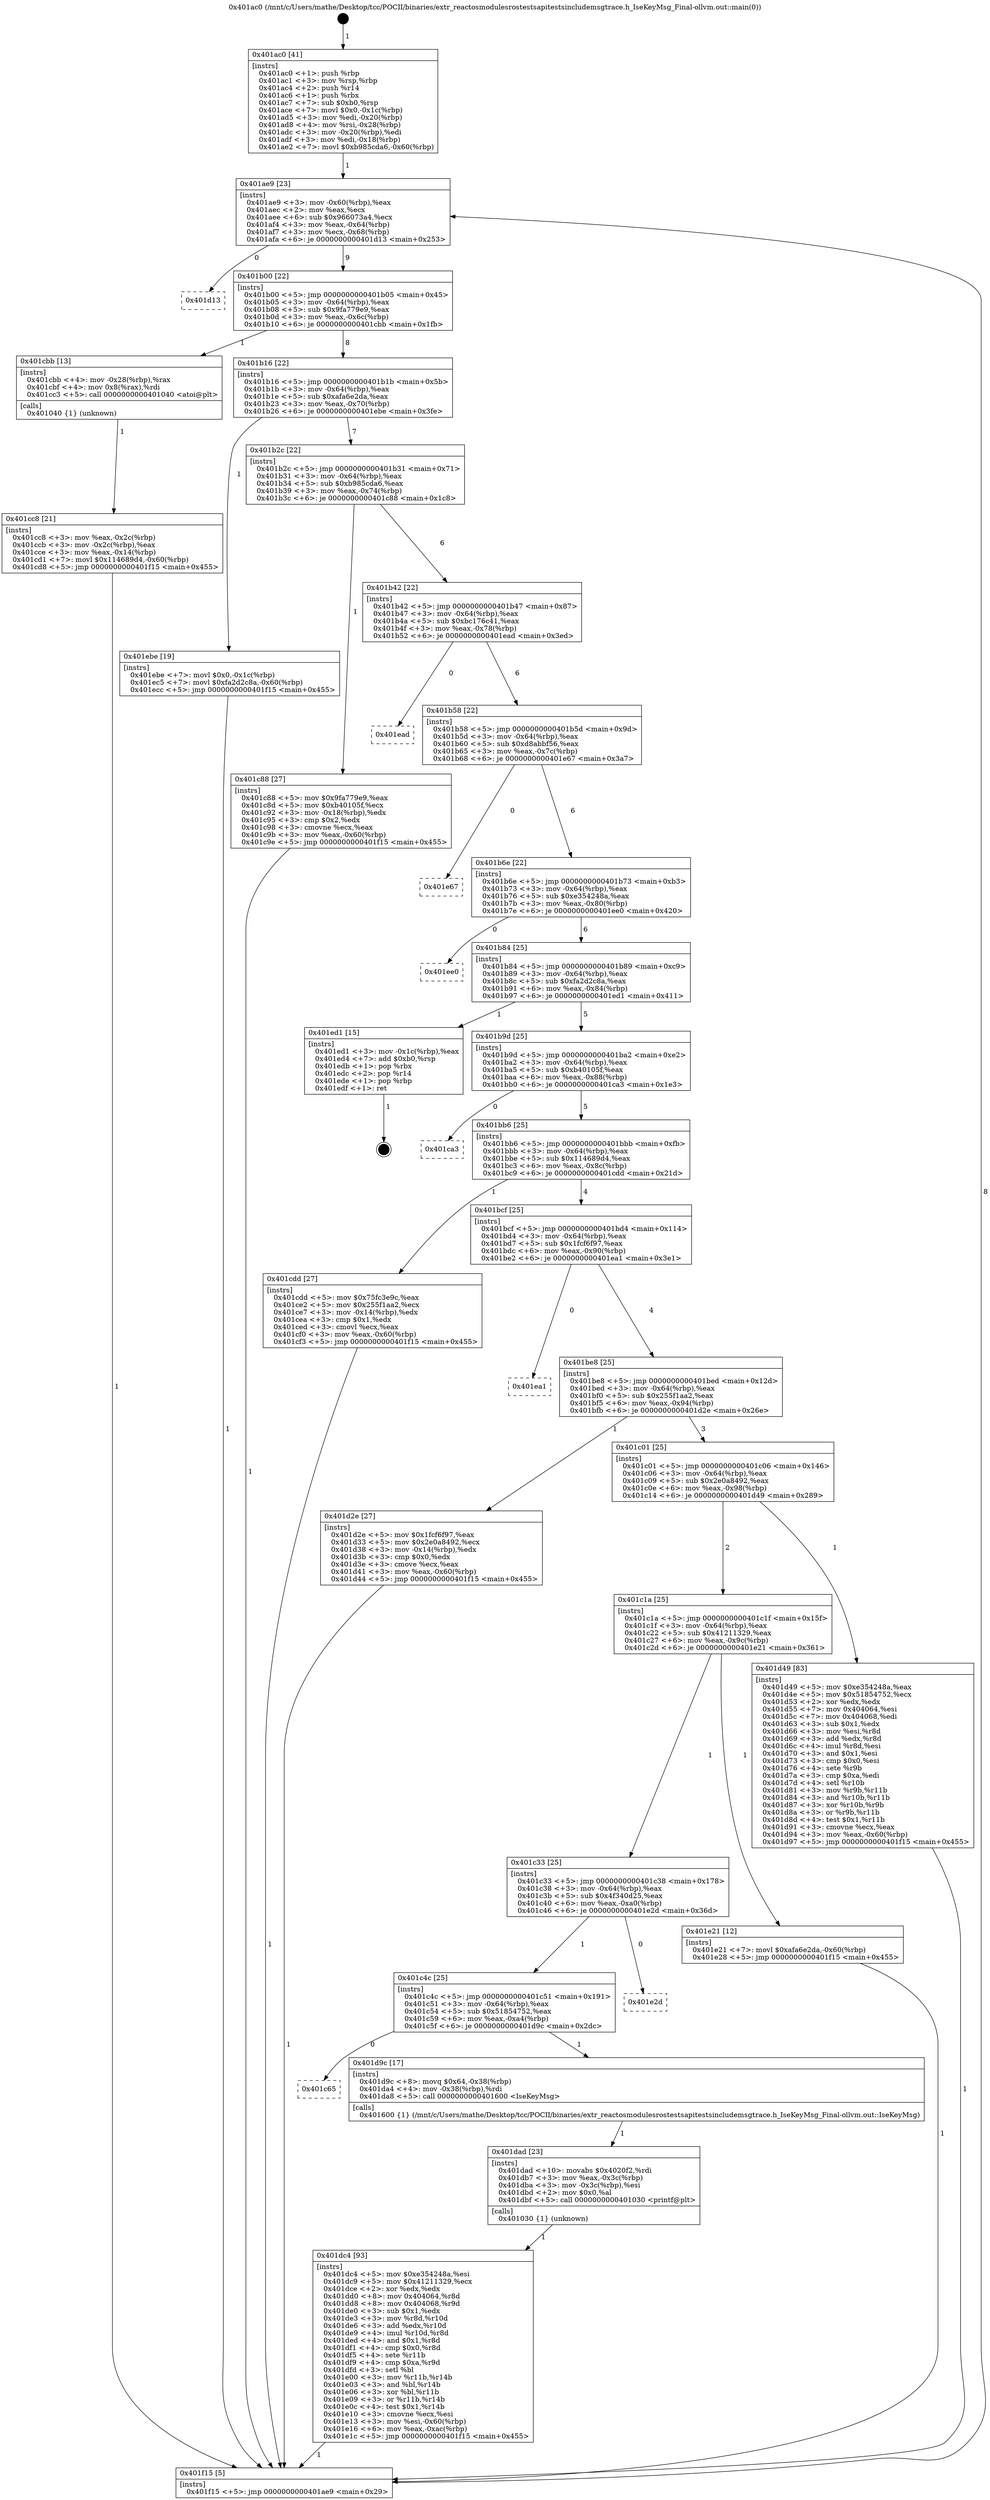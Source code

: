 digraph "0x401ac0" {
  label = "0x401ac0 (/mnt/c/Users/mathe/Desktop/tcc/POCII/binaries/extr_reactosmodulesrostestsapitestsincludemsgtrace.h_IseKeyMsg_Final-ollvm.out::main(0))"
  labelloc = "t"
  node[shape=record]

  Entry [label="",width=0.3,height=0.3,shape=circle,fillcolor=black,style=filled]
  "0x401ae9" [label="{
     0x401ae9 [23]\l
     | [instrs]\l
     &nbsp;&nbsp;0x401ae9 \<+3\>: mov -0x60(%rbp),%eax\l
     &nbsp;&nbsp;0x401aec \<+2\>: mov %eax,%ecx\l
     &nbsp;&nbsp;0x401aee \<+6\>: sub $0x966073a4,%ecx\l
     &nbsp;&nbsp;0x401af4 \<+3\>: mov %eax,-0x64(%rbp)\l
     &nbsp;&nbsp;0x401af7 \<+3\>: mov %ecx,-0x68(%rbp)\l
     &nbsp;&nbsp;0x401afa \<+6\>: je 0000000000401d13 \<main+0x253\>\l
  }"]
  "0x401d13" [label="{
     0x401d13\l
  }", style=dashed]
  "0x401b00" [label="{
     0x401b00 [22]\l
     | [instrs]\l
     &nbsp;&nbsp;0x401b00 \<+5\>: jmp 0000000000401b05 \<main+0x45\>\l
     &nbsp;&nbsp;0x401b05 \<+3\>: mov -0x64(%rbp),%eax\l
     &nbsp;&nbsp;0x401b08 \<+5\>: sub $0x9fa779e9,%eax\l
     &nbsp;&nbsp;0x401b0d \<+3\>: mov %eax,-0x6c(%rbp)\l
     &nbsp;&nbsp;0x401b10 \<+6\>: je 0000000000401cbb \<main+0x1fb\>\l
  }"]
  Exit [label="",width=0.3,height=0.3,shape=circle,fillcolor=black,style=filled,peripheries=2]
  "0x401cbb" [label="{
     0x401cbb [13]\l
     | [instrs]\l
     &nbsp;&nbsp;0x401cbb \<+4\>: mov -0x28(%rbp),%rax\l
     &nbsp;&nbsp;0x401cbf \<+4\>: mov 0x8(%rax),%rdi\l
     &nbsp;&nbsp;0x401cc3 \<+5\>: call 0000000000401040 \<atoi@plt\>\l
     | [calls]\l
     &nbsp;&nbsp;0x401040 \{1\} (unknown)\l
  }"]
  "0x401b16" [label="{
     0x401b16 [22]\l
     | [instrs]\l
     &nbsp;&nbsp;0x401b16 \<+5\>: jmp 0000000000401b1b \<main+0x5b\>\l
     &nbsp;&nbsp;0x401b1b \<+3\>: mov -0x64(%rbp),%eax\l
     &nbsp;&nbsp;0x401b1e \<+5\>: sub $0xafa6e2da,%eax\l
     &nbsp;&nbsp;0x401b23 \<+3\>: mov %eax,-0x70(%rbp)\l
     &nbsp;&nbsp;0x401b26 \<+6\>: je 0000000000401ebe \<main+0x3fe\>\l
  }"]
  "0x401dc4" [label="{
     0x401dc4 [93]\l
     | [instrs]\l
     &nbsp;&nbsp;0x401dc4 \<+5\>: mov $0xe354248a,%esi\l
     &nbsp;&nbsp;0x401dc9 \<+5\>: mov $0x41211329,%ecx\l
     &nbsp;&nbsp;0x401dce \<+2\>: xor %edx,%edx\l
     &nbsp;&nbsp;0x401dd0 \<+8\>: mov 0x404064,%r8d\l
     &nbsp;&nbsp;0x401dd8 \<+8\>: mov 0x404068,%r9d\l
     &nbsp;&nbsp;0x401de0 \<+3\>: sub $0x1,%edx\l
     &nbsp;&nbsp;0x401de3 \<+3\>: mov %r8d,%r10d\l
     &nbsp;&nbsp;0x401de6 \<+3\>: add %edx,%r10d\l
     &nbsp;&nbsp;0x401de9 \<+4\>: imul %r10d,%r8d\l
     &nbsp;&nbsp;0x401ded \<+4\>: and $0x1,%r8d\l
     &nbsp;&nbsp;0x401df1 \<+4\>: cmp $0x0,%r8d\l
     &nbsp;&nbsp;0x401df5 \<+4\>: sete %r11b\l
     &nbsp;&nbsp;0x401df9 \<+4\>: cmp $0xa,%r9d\l
     &nbsp;&nbsp;0x401dfd \<+3\>: setl %bl\l
     &nbsp;&nbsp;0x401e00 \<+3\>: mov %r11b,%r14b\l
     &nbsp;&nbsp;0x401e03 \<+3\>: and %bl,%r14b\l
     &nbsp;&nbsp;0x401e06 \<+3\>: xor %bl,%r11b\l
     &nbsp;&nbsp;0x401e09 \<+3\>: or %r11b,%r14b\l
     &nbsp;&nbsp;0x401e0c \<+4\>: test $0x1,%r14b\l
     &nbsp;&nbsp;0x401e10 \<+3\>: cmovne %ecx,%esi\l
     &nbsp;&nbsp;0x401e13 \<+3\>: mov %esi,-0x60(%rbp)\l
     &nbsp;&nbsp;0x401e16 \<+6\>: mov %eax,-0xac(%rbp)\l
     &nbsp;&nbsp;0x401e1c \<+5\>: jmp 0000000000401f15 \<main+0x455\>\l
  }"]
  "0x401ebe" [label="{
     0x401ebe [19]\l
     | [instrs]\l
     &nbsp;&nbsp;0x401ebe \<+7\>: movl $0x0,-0x1c(%rbp)\l
     &nbsp;&nbsp;0x401ec5 \<+7\>: movl $0xfa2d2c8a,-0x60(%rbp)\l
     &nbsp;&nbsp;0x401ecc \<+5\>: jmp 0000000000401f15 \<main+0x455\>\l
  }"]
  "0x401b2c" [label="{
     0x401b2c [22]\l
     | [instrs]\l
     &nbsp;&nbsp;0x401b2c \<+5\>: jmp 0000000000401b31 \<main+0x71\>\l
     &nbsp;&nbsp;0x401b31 \<+3\>: mov -0x64(%rbp),%eax\l
     &nbsp;&nbsp;0x401b34 \<+5\>: sub $0xb985cda6,%eax\l
     &nbsp;&nbsp;0x401b39 \<+3\>: mov %eax,-0x74(%rbp)\l
     &nbsp;&nbsp;0x401b3c \<+6\>: je 0000000000401c88 \<main+0x1c8\>\l
  }"]
  "0x401dad" [label="{
     0x401dad [23]\l
     | [instrs]\l
     &nbsp;&nbsp;0x401dad \<+10\>: movabs $0x4020f2,%rdi\l
     &nbsp;&nbsp;0x401db7 \<+3\>: mov %eax,-0x3c(%rbp)\l
     &nbsp;&nbsp;0x401dba \<+3\>: mov -0x3c(%rbp),%esi\l
     &nbsp;&nbsp;0x401dbd \<+2\>: mov $0x0,%al\l
     &nbsp;&nbsp;0x401dbf \<+5\>: call 0000000000401030 \<printf@plt\>\l
     | [calls]\l
     &nbsp;&nbsp;0x401030 \{1\} (unknown)\l
  }"]
  "0x401c88" [label="{
     0x401c88 [27]\l
     | [instrs]\l
     &nbsp;&nbsp;0x401c88 \<+5\>: mov $0x9fa779e9,%eax\l
     &nbsp;&nbsp;0x401c8d \<+5\>: mov $0xb40105f,%ecx\l
     &nbsp;&nbsp;0x401c92 \<+3\>: mov -0x18(%rbp),%edx\l
     &nbsp;&nbsp;0x401c95 \<+3\>: cmp $0x2,%edx\l
     &nbsp;&nbsp;0x401c98 \<+3\>: cmovne %ecx,%eax\l
     &nbsp;&nbsp;0x401c9b \<+3\>: mov %eax,-0x60(%rbp)\l
     &nbsp;&nbsp;0x401c9e \<+5\>: jmp 0000000000401f15 \<main+0x455\>\l
  }"]
  "0x401b42" [label="{
     0x401b42 [22]\l
     | [instrs]\l
     &nbsp;&nbsp;0x401b42 \<+5\>: jmp 0000000000401b47 \<main+0x87\>\l
     &nbsp;&nbsp;0x401b47 \<+3\>: mov -0x64(%rbp),%eax\l
     &nbsp;&nbsp;0x401b4a \<+5\>: sub $0xbc176c41,%eax\l
     &nbsp;&nbsp;0x401b4f \<+3\>: mov %eax,-0x78(%rbp)\l
     &nbsp;&nbsp;0x401b52 \<+6\>: je 0000000000401ead \<main+0x3ed\>\l
  }"]
  "0x401f15" [label="{
     0x401f15 [5]\l
     | [instrs]\l
     &nbsp;&nbsp;0x401f15 \<+5\>: jmp 0000000000401ae9 \<main+0x29\>\l
  }"]
  "0x401ac0" [label="{
     0x401ac0 [41]\l
     | [instrs]\l
     &nbsp;&nbsp;0x401ac0 \<+1\>: push %rbp\l
     &nbsp;&nbsp;0x401ac1 \<+3\>: mov %rsp,%rbp\l
     &nbsp;&nbsp;0x401ac4 \<+2\>: push %r14\l
     &nbsp;&nbsp;0x401ac6 \<+1\>: push %rbx\l
     &nbsp;&nbsp;0x401ac7 \<+7\>: sub $0xb0,%rsp\l
     &nbsp;&nbsp;0x401ace \<+7\>: movl $0x0,-0x1c(%rbp)\l
     &nbsp;&nbsp;0x401ad5 \<+3\>: mov %edi,-0x20(%rbp)\l
     &nbsp;&nbsp;0x401ad8 \<+4\>: mov %rsi,-0x28(%rbp)\l
     &nbsp;&nbsp;0x401adc \<+3\>: mov -0x20(%rbp),%edi\l
     &nbsp;&nbsp;0x401adf \<+3\>: mov %edi,-0x18(%rbp)\l
     &nbsp;&nbsp;0x401ae2 \<+7\>: movl $0xb985cda6,-0x60(%rbp)\l
  }"]
  "0x401cc8" [label="{
     0x401cc8 [21]\l
     | [instrs]\l
     &nbsp;&nbsp;0x401cc8 \<+3\>: mov %eax,-0x2c(%rbp)\l
     &nbsp;&nbsp;0x401ccb \<+3\>: mov -0x2c(%rbp),%eax\l
     &nbsp;&nbsp;0x401cce \<+3\>: mov %eax,-0x14(%rbp)\l
     &nbsp;&nbsp;0x401cd1 \<+7\>: movl $0x114689d4,-0x60(%rbp)\l
     &nbsp;&nbsp;0x401cd8 \<+5\>: jmp 0000000000401f15 \<main+0x455\>\l
  }"]
  "0x401c65" [label="{
     0x401c65\l
  }", style=dashed]
  "0x401ead" [label="{
     0x401ead\l
  }", style=dashed]
  "0x401b58" [label="{
     0x401b58 [22]\l
     | [instrs]\l
     &nbsp;&nbsp;0x401b58 \<+5\>: jmp 0000000000401b5d \<main+0x9d\>\l
     &nbsp;&nbsp;0x401b5d \<+3\>: mov -0x64(%rbp),%eax\l
     &nbsp;&nbsp;0x401b60 \<+5\>: sub $0xd8abbf56,%eax\l
     &nbsp;&nbsp;0x401b65 \<+3\>: mov %eax,-0x7c(%rbp)\l
     &nbsp;&nbsp;0x401b68 \<+6\>: je 0000000000401e67 \<main+0x3a7\>\l
  }"]
  "0x401d9c" [label="{
     0x401d9c [17]\l
     | [instrs]\l
     &nbsp;&nbsp;0x401d9c \<+8\>: movq $0x64,-0x38(%rbp)\l
     &nbsp;&nbsp;0x401da4 \<+4\>: mov -0x38(%rbp),%rdi\l
     &nbsp;&nbsp;0x401da8 \<+5\>: call 0000000000401600 \<IseKeyMsg\>\l
     | [calls]\l
     &nbsp;&nbsp;0x401600 \{1\} (/mnt/c/Users/mathe/Desktop/tcc/POCII/binaries/extr_reactosmodulesrostestsapitestsincludemsgtrace.h_IseKeyMsg_Final-ollvm.out::IseKeyMsg)\l
  }"]
  "0x401e67" [label="{
     0x401e67\l
  }", style=dashed]
  "0x401b6e" [label="{
     0x401b6e [22]\l
     | [instrs]\l
     &nbsp;&nbsp;0x401b6e \<+5\>: jmp 0000000000401b73 \<main+0xb3\>\l
     &nbsp;&nbsp;0x401b73 \<+3\>: mov -0x64(%rbp),%eax\l
     &nbsp;&nbsp;0x401b76 \<+5\>: sub $0xe354248a,%eax\l
     &nbsp;&nbsp;0x401b7b \<+3\>: mov %eax,-0x80(%rbp)\l
     &nbsp;&nbsp;0x401b7e \<+6\>: je 0000000000401ee0 \<main+0x420\>\l
  }"]
  "0x401c4c" [label="{
     0x401c4c [25]\l
     | [instrs]\l
     &nbsp;&nbsp;0x401c4c \<+5\>: jmp 0000000000401c51 \<main+0x191\>\l
     &nbsp;&nbsp;0x401c51 \<+3\>: mov -0x64(%rbp),%eax\l
     &nbsp;&nbsp;0x401c54 \<+5\>: sub $0x51854752,%eax\l
     &nbsp;&nbsp;0x401c59 \<+6\>: mov %eax,-0xa4(%rbp)\l
     &nbsp;&nbsp;0x401c5f \<+6\>: je 0000000000401d9c \<main+0x2dc\>\l
  }"]
  "0x401ee0" [label="{
     0x401ee0\l
  }", style=dashed]
  "0x401b84" [label="{
     0x401b84 [25]\l
     | [instrs]\l
     &nbsp;&nbsp;0x401b84 \<+5\>: jmp 0000000000401b89 \<main+0xc9\>\l
     &nbsp;&nbsp;0x401b89 \<+3\>: mov -0x64(%rbp),%eax\l
     &nbsp;&nbsp;0x401b8c \<+5\>: sub $0xfa2d2c8a,%eax\l
     &nbsp;&nbsp;0x401b91 \<+6\>: mov %eax,-0x84(%rbp)\l
     &nbsp;&nbsp;0x401b97 \<+6\>: je 0000000000401ed1 \<main+0x411\>\l
  }"]
  "0x401e2d" [label="{
     0x401e2d\l
  }", style=dashed]
  "0x401ed1" [label="{
     0x401ed1 [15]\l
     | [instrs]\l
     &nbsp;&nbsp;0x401ed1 \<+3\>: mov -0x1c(%rbp),%eax\l
     &nbsp;&nbsp;0x401ed4 \<+7\>: add $0xb0,%rsp\l
     &nbsp;&nbsp;0x401edb \<+1\>: pop %rbx\l
     &nbsp;&nbsp;0x401edc \<+2\>: pop %r14\l
     &nbsp;&nbsp;0x401ede \<+1\>: pop %rbp\l
     &nbsp;&nbsp;0x401edf \<+1\>: ret\l
  }"]
  "0x401b9d" [label="{
     0x401b9d [25]\l
     | [instrs]\l
     &nbsp;&nbsp;0x401b9d \<+5\>: jmp 0000000000401ba2 \<main+0xe2\>\l
     &nbsp;&nbsp;0x401ba2 \<+3\>: mov -0x64(%rbp),%eax\l
     &nbsp;&nbsp;0x401ba5 \<+5\>: sub $0xb40105f,%eax\l
     &nbsp;&nbsp;0x401baa \<+6\>: mov %eax,-0x88(%rbp)\l
     &nbsp;&nbsp;0x401bb0 \<+6\>: je 0000000000401ca3 \<main+0x1e3\>\l
  }"]
  "0x401c33" [label="{
     0x401c33 [25]\l
     | [instrs]\l
     &nbsp;&nbsp;0x401c33 \<+5\>: jmp 0000000000401c38 \<main+0x178\>\l
     &nbsp;&nbsp;0x401c38 \<+3\>: mov -0x64(%rbp),%eax\l
     &nbsp;&nbsp;0x401c3b \<+5\>: sub $0x4f340d25,%eax\l
     &nbsp;&nbsp;0x401c40 \<+6\>: mov %eax,-0xa0(%rbp)\l
     &nbsp;&nbsp;0x401c46 \<+6\>: je 0000000000401e2d \<main+0x36d\>\l
  }"]
  "0x401ca3" [label="{
     0x401ca3\l
  }", style=dashed]
  "0x401bb6" [label="{
     0x401bb6 [25]\l
     | [instrs]\l
     &nbsp;&nbsp;0x401bb6 \<+5\>: jmp 0000000000401bbb \<main+0xfb\>\l
     &nbsp;&nbsp;0x401bbb \<+3\>: mov -0x64(%rbp),%eax\l
     &nbsp;&nbsp;0x401bbe \<+5\>: sub $0x114689d4,%eax\l
     &nbsp;&nbsp;0x401bc3 \<+6\>: mov %eax,-0x8c(%rbp)\l
     &nbsp;&nbsp;0x401bc9 \<+6\>: je 0000000000401cdd \<main+0x21d\>\l
  }"]
  "0x401e21" [label="{
     0x401e21 [12]\l
     | [instrs]\l
     &nbsp;&nbsp;0x401e21 \<+7\>: movl $0xafa6e2da,-0x60(%rbp)\l
     &nbsp;&nbsp;0x401e28 \<+5\>: jmp 0000000000401f15 \<main+0x455\>\l
  }"]
  "0x401cdd" [label="{
     0x401cdd [27]\l
     | [instrs]\l
     &nbsp;&nbsp;0x401cdd \<+5\>: mov $0x75fc3e9c,%eax\l
     &nbsp;&nbsp;0x401ce2 \<+5\>: mov $0x255f1aa2,%ecx\l
     &nbsp;&nbsp;0x401ce7 \<+3\>: mov -0x14(%rbp),%edx\l
     &nbsp;&nbsp;0x401cea \<+3\>: cmp $0x1,%edx\l
     &nbsp;&nbsp;0x401ced \<+3\>: cmovl %ecx,%eax\l
     &nbsp;&nbsp;0x401cf0 \<+3\>: mov %eax,-0x60(%rbp)\l
     &nbsp;&nbsp;0x401cf3 \<+5\>: jmp 0000000000401f15 \<main+0x455\>\l
  }"]
  "0x401bcf" [label="{
     0x401bcf [25]\l
     | [instrs]\l
     &nbsp;&nbsp;0x401bcf \<+5\>: jmp 0000000000401bd4 \<main+0x114\>\l
     &nbsp;&nbsp;0x401bd4 \<+3\>: mov -0x64(%rbp),%eax\l
     &nbsp;&nbsp;0x401bd7 \<+5\>: sub $0x1fcf6f97,%eax\l
     &nbsp;&nbsp;0x401bdc \<+6\>: mov %eax,-0x90(%rbp)\l
     &nbsp;&nbsp;0x401be2 \<+6\>: je 0000000000401ea1 \<main+0x3e1\>\l
  }"]
  "0x401c1a" [label="{
     0x401c1a [25]\l
     | [instrs]\l
     &nbsp;&nbsp;0x401c1a \<+5\>: jmp 0000000000401c1f \<main+0x15f\>\l
     &nbsp;&nbsp;0x401c1f \<+3\>: mov -0x64(%rbp),%eax\l
     &nbsp;&nbsp;0x401c22 \<+5\>: sub $0x41211329,%eax\l
     &nbsp;&nbsp;0x401c27 \<+6\>: mov %eax,-0x9c(%rbp)\l
     &nbsp;&nbsp;0x401c2d \<+6\>: je 0000000000401e21 \<main+0x361\>\l
  }"]
  "0x401ea1" [label="{
     0x401ea1\l
  }", style=dashed]
  "0x401be8" [label="{
     0x401be8 [25]\l
     | [instrs]\l
     &nbsp;&nbsp;0x401be8 \<+5\>: jmp 0000000000401bed \<main+0x12d\>\l
     &nbsp;&nbsp;0x401bed \<+3\>: mov -0x64(%rbp),%eax\l
     &nbsp;&nbsp;0x401bf0 \<+5\>: sub $0x255f1aa2,%eax\l
     &nbsp;&nbsp;0x401bf5 \<+6\>: mov %eax,-0x94(%rbp)\l
     &nbsp;&nbsp;0x401bfb \<+6\>: je 0000000000401d2e \<main+0x26e\>\l
  }"]
  "0x401d49" [label="{
     0x401d49 [83]\l
     | [instrs]\l
     &nbsp;&nbsp;0x401d49 \<+5\>: mov $0xe354248a,%eax\l
     &nbsp;&nbsp;0x401d4e \<+5\>: mov $0x51854752,%ecx\l
     &nbsp;&nbsp;0x401d53 \<+2\>: xor %edx,%edx\l
     &nbsp;&nbsp;0x401d55 \<+7\>: mov 0x404064,%esi\l
     &nbsp;&nbsp;0x401d5c \<+7\>: mov 0x404068,%edi\l
     &nbsp;&nbsp;0x401d63 \<+3\>: sub $0x1,%edx\l
     &nbsp;&nbsp;0x401d66 \<+3\>: mov %esi,%r8d\l
     &nbsp;&nbsp;0x401d69 \<+3\>: add %edx,%r8d\l
     &nbsp;&nbsp;0x401d6c \<+4\>: imul %r8d,%esi\l
     &nbsp;&nbsp;0x401d70 \<+3\>: and $0x1,%esi\l
     &nbsp;&nbsp;0x401d73 \<+3\>: cmp $0x0,%esi\l
     &nbsp;&nbsp;0x401d76 \<+4\>: sete %r9b\l
     &nbsp;&nbsp;0x401d7a \<+3\>: cmp $0xa,%edi\l
     &nbsp;&nbsp;0x401d7d \<+4\>: setl %r10b\l
     &nbsp;&nbsp;0x401d81 \<+3\>: mov %r9b,%r11b\l
     &nbsp;&nbsp;0x401d84 \<+3\>: and %r10b,%r11b\l
     &nbsp;&nbsp;0x401d87 \<+3\>: xor %r10b,%r9b\l
     &nbsp;&nbsp;0x401d8a \<+3\>: or %r9b,%r11b\l
     &nbsp;&nbsp;0x401d8d \<+4\>: test $0x1,%r11b\l
     &nbsp;&nbsp;0x401d91 \<+3\>: cmovne %ecx,%eax\l
     &nbsp;&nbsp;0x401d94 \<+3\>: mov %eax,-0x60(%rbp)\l
     &nbsp;&nbsp;0x401d97 \<+5\>: jmp 0000000000401f15 \<main+0x455\>\l
  }"]
  "0x401d2e" [label="{
     0x401d2e [27]\l
     | [instrs]\l
     &nbsp;&nbsp;0x401d2e \<+5\>: mov $0x1fcf6f97,%eax\l
     &nbsp;&nbsp;0x401d33 \<+5\>: mov $0x2e0a8492,%ecx\l
     &nbsp;&nbsp;0x401d38 \<+3\>: mov -0x14(%rbp),%edx\l
     &nbsp;&nbsp;0x401d3b \<+3\>: cmp $0x0,%edx\l
     &nbsp;&nbsp;0x401d3e \<+3\>: cmove %ecx,%eax\l
     &nbsp;&nbsp;0x401d41 \<+3\>: mov %eax,-0x60(%rbp)\l
     &nbsp;&nbsp;0x401d44 \<+5\>: jmp 0000000000401f15 \<main+0x455\>\l
  }"]
  "0x401c01" [label="{
     0x401c01 [25]\l
     | [instrs]\l
     &nbsp;&nbsp;0x401c01 \<+5\>: jmp 0000000000401c06 \<main+0x146\>\l
     &nbsp;&nbsp;0x401c06 \<+3\>: mov -0x64(%rbp),%eax\l
     &nbsp;&nbsp;0x401c09 \<+5\>: sub $0x2e0a8492,%eax\l
     &nbsp;&nbsp;0x401c0e \<+6\>: mov %eax,-0x98(%rbp)\l
     &nbsp;&nbsp;0x401c14 \<+6\>: je 0000000000401d49 \<main+0x289\>\l
  }"]
  Entry -> "0x401ac0" [label=" 1"]
  "0x401ae9" -> "0x401d13" [label=" 0"]
  "0x401ae9" -> "0x401b00" [label=" 9"]
  "0x401ed1" -> Exit [label=" 1"]
  "0x401b00" -> "0x401cbb" [label=" 1"]
  "0x401b00" -> "0x401b16" [label=" 8"]
  "0x401ebe" -> "0x401f15" [label=" 1"]
  "0x401b16" -> "0x401ebe" [label=" 1"]
  "0x401b16" -> "0x401b2c" [label=" 7"]
  "0x401e21" -> "0x401f15" [label=" 1"]
  "0x401b2c" -> "0x401c88" [label=" 1"]
  "0x401b2c" -> "0x401b42" [label=" 6"]
  "0x401c88" -> "0x401f15" [label=" 1"]
  "0x401ac0" -> "0x401ae9" [label=" 1"]
  "0x401f15" -> "0x401ae9" [label=" 8"]
  "0x401cbb" -> "0x401cc8" [label=" 1"]
  "0x401cc8" -> "0x401f15" [label=" 1"]
  "0x401dc4" -> "0x401f15" [label=" 1"]
  "0x401b42" -> "0x401ead" [label=" 0"]
  "0x401b42" -> "0x401b58" [label=" 6"]
  "0x401dad" -> "0x401dc4" [label=" 1"]
  "0x401b58" -> "0x401e67" [label=" 0"]
  "0x401b58" -> "0x401b6e" [label=" 6"]
  "0x401d9c" -> "0x401dad" [label=" 1"]
  "0x401b6e" -> "0x401ee0" [label=" 0"]
  "0x401b6e" -> "0x401b84" [label=" 6"]
  "0x401c4c" -> "0x401d9c" [label=" 1"]
  "0x401b84" -> "0x401ed1" [label=" 1"]
  "0x401b84" -> "0x401b9d" [label=" 5"]
  "0x401c4c" -> "0x401c65" [label=" 0"]
  "0x401b9d" -> "0x401ca3" [label=" 0"]
  "0x401b9d" -> "0x401bb6" [label=" 5"]
  "0x401c33" -> "0x401e2d" [label=" 0"]
  "0x401bb6" -> "0x401cdd" [label=" 1"]
  "0x401bb6" -> "0x401bcf" [label=" 4"]
  "0x401cdd" -> "0x401f15" [label=" 1"]
  "0x401c33" -> "0x401c4c" [label=" 1"]
  "0x401bcf" -> "0x401ea1" [label=" 0"]
  "0x401bcf" -> "0x401be8" [label=" 4"]
  "0x401c1a" -> "0x401e21" [label=" 1"]
  "0x401be8" -> "0x401d2e" [label=" 1"]
  "0x401be8" -> "0x401c01" [label=" 3"]
  "0x401d2e" -> "0x401f15" [label=" 1"]
  "0x401c1a" -> "0x401c33" [label=" 1"]
  "0x401c01" -> "0x401d49" [label=" 1"]
  "0x401c01" -> "0x401c1a" [label=" 2"]
  "0x401d49" -> "0x401f15" [label=" 1"]
}
